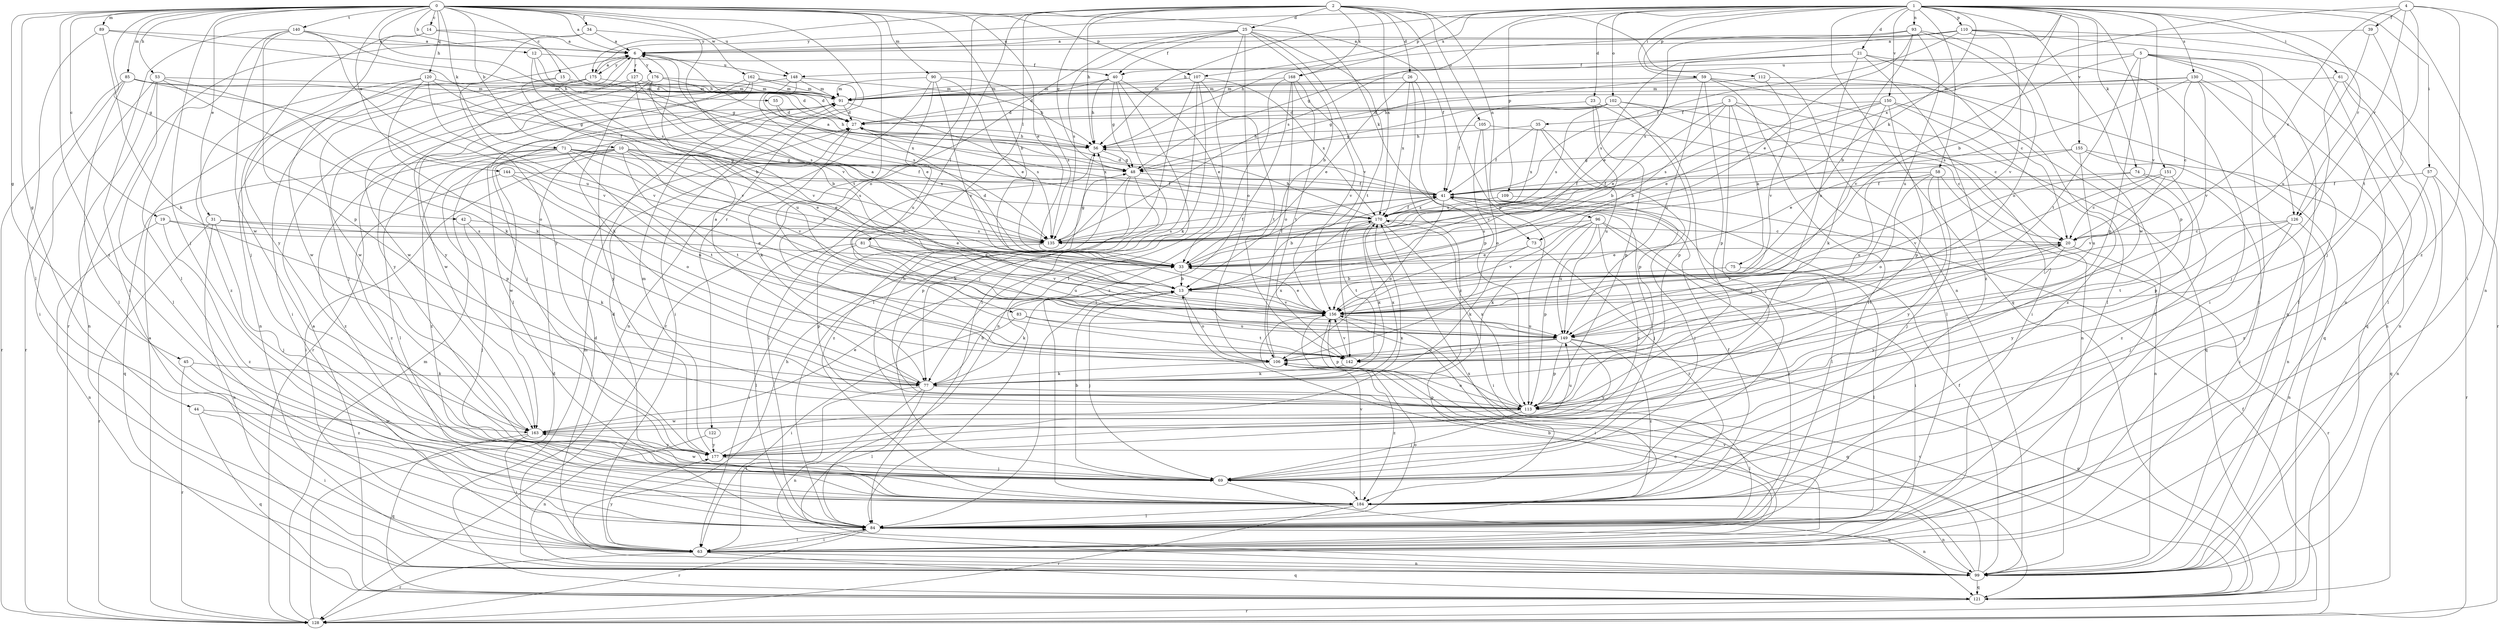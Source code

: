strict digraph  {
0;
1;
2;
3;
4;
5;
6;
10;
12;
13;
14;
15;
19;
20;
21;
23;
25;
26;
27;
31;
33;
34;
35;
39;
40;
41;
42;
44;
45;
48;
53;
55;
56;
57;
58;
59;
61;
63;
69;
71;
73;
74;
75;
77;
81;
83;
84;
85;
89;
90;
91;
93;
96;
99;
102;
105;
106;
107;
109;
110;
112;
113;
120;
121;
122;
126;
127;
128;
130;
135;
140;
142;
144;
148;
149;
150;
151;
155;
156;
162;
163;
168;
170;
175;
176;
177;
184;
0 -> 6  [label=a];
0 -> 10  [label=b];
0 -> 12  [label=b];
0 -> 13  [label=b];
0 -> 14  [label=c];
0 -> 15  [label=c];
0 -> 19  [label=c];
0 -> 31  [label=e];
0 -> 33  [label=e];
0 -> 34  [label=f];
0 -> 42  [label=g];
0 -> 44  [label=g];
0 -> 45  [label=g];
0 -> 53  [label=h];
0 -> 55  [label=h];
0 -> 69  [label=j];
0 -> 71  [label=k];
0 -> 73  [label=k];
0 -> 85  [label=m];
0 -> 89  [label=m];
0 -> 90  [label=m];
0 -> 107  [label=p];
0 -> 120  [label=q];
0 -> 122  [label=r];
0 -> 140  [label=t];
0 -> 142  [label=t];
0 -> 144  [label=u];
0 -> 148  [label=u];
0 -> 162  [label=w];
0 -> 184  [label=z];
1 -> 13  [label=b];
1 -> 21  [label=d];
1 -> 23  [label=d];
1 -> 56  [label=h];
1 -> 57  [label=i];
1 -> 58  [label=i];
1 -> 59  [label=i];
1 -> 61  [label=i];
1 -> 63  [label=i];
1 -> 73  [label=k];
1 -> 74  [label=k];
1 -> 93  [label=n];
1 -> 102  [label=o];
1 -> 107  [label=p];
1 -> 109  [label=p];
1 -> 110  [label=p];
1 -> 112  [label=p];
1 -> 121  [label=q];
1 -> 126  [label=r];
1 -> 130  [label=s];
1 -> 135  [label=s];
1 -> 150  [label=v];
1 -> 151  [label=v];
1 -> 155  [label=v];
1 -> 156  [label=v];
1 -> 168  [label=x];
1 -> 175  [label=y];
2 -> 25  [label=d];
2 -> 26  [label=d];
2 -> 48  [label=g];
2 -> 56  [label=h];
2 -> 81  [label=l];
2 -> 83  [label=l];
2 -> 96  [label=n];
2 -> 99  [label=n];
2 -> 105  [label=o];
2 -> 106  [label=o];
2 -> 113  [label=p];
2 -> 168  [label=x];
2 -> 170  [label=x];
2 -> 175  [label=y];
3 -> 13  [label=b];
3 -> 33  [label=e];
3 -> 35  [label=f];
3 -> 69  [label=j];
3 -> 75  [label=k];
3 -> 84  [label=l];
3 -> 121  [label=q];
4 -> 20  [label=c];
4 -> 39  [label=f];
4 -> 99  [label=n];
4 -> 126  [label=r];
4 -> 142  [label=t];
4 -> 170  [label=x];
4 -> 184  [label=z];
5 -> 63  [label=i];
5 -> 99  [label=n];
5 -> 113  [label=p];
5 -> 121  [label=q];
5 -> 126  [label=r];
5 -> 142  [label=t];
5 -> 148  [label=u];
5 -> 156  [label=v];
6 -> 127  [label=r];
6 -> 148  [label=u];
6 -> 175  [label=y];
6 -> 176  [label=y];
6 -> 177  [label=y];
10 -> 13  [label=b];
10 -> 33  [label=e];
10 -> 48  [label=g];
10 -> 63  [label=i];
10 -> 84  [label=l];
10 -> 135  [label=s];
10 -> 142  [label=t];
10 -> 163  [label=w];
10 -> 170  [label=x];
10 -> 184  [label=z];
12 -> 13  [label=b];
12 -> 27  [label=d];
12 -> 40  [label=f];
12 -> 48  [label=g];
13 -> 6  [label=a];
13 -> 69  [label=j];
13 -> 77  [label=k];
13 -> 106  [label=o];
13 -> 156  [label=v];
14 -> 6  [label=a];
14 -> 56  [label=h];
14 -> 69  [label=j];
14 -> 177  [label=y];
15 -> 27  [label=d];
15 -> 91  [label=m];
15 -> 99  [label=n];
15 -> 156  [label=v];
19 -> 33  [label=e];
19 -> 99  [label=n];
19 -> 135  [label=s];
19 -> 184  [label=z];
20 -> 33  [label=e];
20 -> 128  [label=r];
20 -> 142  [label=t];
20 -> 156  [label=v];
20 -> 177  [label=y];
21 -> 20  [label=c];
21 -> 33  [label=e];
21 -> 40  [label=f];
21 -> 63  [label=i];
21 -> 135  [label=s];
21 -> 149  [label=u];
21 -> 184  [label=z];
23 -> 13  [label=b];
23 -> 27  [label=d];
23 -> 69  [label=j];
23 -> 113  [label=p];
25 -> 6  [label=a];
25 -> 13  [label=b];
25 -> 40  [label=f];
25 -> 41  [label=f];
25 -> 84  [label=l];
25 -> 106  [label=o];
25 -> 128  [label=r];
25 -> 135  [label=s];
25 -> 142  [label=t];
25 -> 156  [label=v];
26 -> 33  [label=e];
26 -> 91  [label=m];
26 -> 113  [label=p];
26 -> 170  [label=x];
26 -> 184  [label=z];
27 -> 56  [label=h];
27 -> 77  [label=k];
27 -> 170  [label=x];
31 -> 33  [label=e];
31 -> 69  [label=j];
31 -> 99  [label=n];
31 -> 128  [label=r];
31 -> 135  [label=s];
33 -> 13  [label=b];
33 -> 27  [label=d];
33 -> 41  [label=f];
34 -> 6  [label=a];
34 -> 128  [label=r];
34 -> 156  [label=v];
34 -> 177  [label=y];
35 -> 41  [label=f];
35 -> 56  [label=h];
35 -> 113  [label=p];
35 -> 149  [label=u];
35 -> 170  [label=x];
39 -> 6  [label=a];
39 -> 69  [label=j];
39 -> 149  [label=u];
40 -> 27  [label=d];
40 -> 33  [label=e];
40 -> 48  [label=g];
40 -> 56  [label=h];
40 -> 84  [label=l];
40 -> 91  [label=m];
40 -> 99  [label=n];
41 -> 6  [label=a];
41 -> 13  [label=b];
41 -> 27  [label=d];
41 -> 69  [label=j];
41 -> 84  [label=l];
41 -> 106  [label=o];
41 -> 170  [label=x];
42 -> 69  [label=j];
42 -> 77  [label=k];
42 -> 135  [label=s];
44 -> 63  [label=i];
44 -> 121  [label=q];
44 -> 163  [label=w];
45 -> 77  [label=k];
45 -> 128  [label=r];
45 -> 184  [label=z];
48 -> 41  [label=f];
48 -> 77  [label=k];
48 -> 113  [label=p];
48 -> 184  [label=z];
53 -> 77  [label=k];
53 -> 84  [label=l];
53 -> 91  [label=m];
53 -> 99  [label=n];
53 -> 106  [label=o];
53 -> 128  [label=r];
55 -> 27  [label=d];
55 -> 56  [label=h];
56 -> 48  [label=g];
56 -> 84  [label=l];
57 -> 41  [label=f];
57 -> 99  [label=n];
57 -> 128  [label=r];
57 -> 184  [label=z];
58 -> 41  [label=f];
58 -> 69  [label=j];
58 -> 99  [label=n];
58 -> 106  [label=o];
58 -> 149  [label=u];
58 -> 177  [label=y];
59 -> 48  [label=g];
59 -> 63  [label=i];
59 -> 84  [label=l];
59 -> 91  [label=m];
59 -> 113  [label=p];
59 -> 121  [label=q];
59 -> 149  [label=u];
61 -> 69  [label=j];
61 -> 84  [label=l];
61 -> 91  [label=m];
61 -> 99  [label=n];
63 -> 27  [label=d];
63 -> 84  [label=l];
63 -> 99  [label=n];
63 -> 106  [label=o];
63 -> 121  [label=q];
63 -> 128  [label=r];
63 -> 177  [label=y];
69 -> 13  [label=b];
69 -> 121  [label=q];
69 -> 163  [label=w];
69 -> 184  [label=z];
71 -> 33  [label=e];
71 -> 41  [label=f];
71 -> 48  [label=g];
71 -> 113  [label=p];
71 -> 121  [label=q];
71 -> 142  [label=t];
71 -> 156  [label=v];
71 -> 184  [label=z];
73 -> 33  [label=e];
73 -> 77  [label=k];
73 -> 184  [label=z];
74 -> 41  [label=f];
74 -> 63  [label=i];
74 -> 113  [label=p];
74 -> 156  [label=v];
75 -> 13  [label=b];
75 -> 84  [label=l];
77 -> 6  [label=a];
77 -> 13  [label=b];
77 -> 63  [label=i];
77 -> 84  [label=l];
77 -> 99  [label=n];
77 -> 113  [label=p];
77 -> 170  [label=x];
81 -> 33  [label=e];
81 -> 84  [label=l];
81 -> 113  [label=p];
81 -> 149  [label=u];
81 -> 156  [label=v];
83 -> 63  [label=i];
83 -> 142  [label=t];
83 -> 149  [label=u];
84 -> 63  [label=i];
84 -> 99  [label=n];
84 -> 106  [label=o];
84 -> 128  [label=r];
84 -> 170  [label=x];
85 -> 48  [label=g];
85 -> 63  [label=i];
85 -> 84  [label=l];
85 -> 91  [label=m];
85 -> 128  [label=r];
85 -> 156  [label=v];
89 -> 6  [label=a];
89 -> 77  [label=k];
89 -> 84  [label=l];
89 -> 135  [label=s];
90 -> 33  [label=e];
90 -> 91  [label=m];
90 -> 99  [label=n];
90 -> 135  [label=s];
90 -> 149  [label=u];
90 -> 156  [label=v];
91 -> 27  [label=d];
91 -> 135  [label=s];
91 -> 163  [label=w];
91 -> 177  [label=y];
93 -> 6  [label=a];
93 -> 13  [label=b];
93 -> 33  [label=e];
93 -> 106  [label=o];
93 -> 135  [label=s];
93 -> 149  [label=u];
93 -> 163  [label=w];
96 -> 63  [label=i];
96 -> 77  [label=k];
96 -> 84  [label=l];
96 -> 113  [label=p];
96 -> 135  [label=s];
96 -> 149  [label=u];
96 -> 156  [label=v];
96 -> 177  [label=y];
99 -> 13  [label=b];
99 -> 41  [label=f];
99 -> 56  [label=h];
99 -> 121  [label=q];
99 -> 156  [label=v];
102 -> 20  [label=c];
102 -> 27  [label=d];
102 -> 41  [label=f];
102 -> 48  [label=g];
102 -> 99  [label=n];
102 -> 113  [label=p];
102 -> 135  [label=s];
105 -> 20  [label=c];
105 -> 56  [label=h];
105 -> 106  [label=o];
105 -> 156  [label=v];
106 -> 77  [label=k];
106 -> 170  [label=x];
106 -> 184  [label=z];
107 -> 69  [label=j];
107 -> 77  [label=k];
107 -> 84  [label=l];
107 -> 91  [label=m];
107 -> 142  [label=t];
107 -> 170  [label=x];
109 -> 69  [label=j];
109 -> 170  [label=x];
110 -> 6  [label=a];
110 -> 41  [label=f];
110 -> 48  [label=g];
110 -> 56  [label=h];
110 -> 99  [label=n];
110 -> 113  [label=p];
110 -> 128  [label=r];
110 -> 156  [label=v];
112 -> 84  [label=l];
112 -> 91  [label=m];
112 -> 156  [label=v];
113 -> 56  [label=h];
113 -> 69  [label=j];
113 -> 84  [label=l];
113 -> 106  [label=o];
113 -> 163  [label=w];
113 -> 170  [label=x];
120 -> 41  [label=f];
120 -> 77  [label=k];
120 -> 91  [label=m];
120 -> 156  [label=v];
120 -> 163  [label=w];
120 -> 184  [label=z];
121 -> 6  [label=a];
121 -> 91  [label=m];
121 -> 128  [label=r];
121 -> 156  [label=v];
122 -> 99  [label=n];
122 -> 177  [label=y];
126 -> 20  [label=c];
126 -> 69  [label=j];
126 -> 99  [label=n];
126 -> 142  [label=t];
126 -> 177  [label=y];
127 -> 91  [label=m];
127 -> 135  [label=s];
127 -> 149  [label=u];
127 -> 163  [label=w];
128 -> 6  [label=a];
128 -> 27  [label=d];
128 -> 41  [label=f];
128 -> 91  [label=m];
130 -> 20  [label=c];
130 -> 56  [label=h];
130 -> 84  [label=l];
130 -> 91  [label=m];
130 -> 99  [label=n];
130 -> 135  [label=s];
130 -> 156  [label=v];
135 -> 41  [label=f];
135 -> 48  [label=g];
135 -> 63  [label=i];
140 -> 6  [label=a];
140 -> 56  [label=h];
140 -> 63  [label=i];
140 -> 84  [label=l];
140 -> 113  [label=p];
140 -> 149  [label=u];
140 -> 163  [label=w];
142 -> 77  [label=k];
142 -> 156  [label=v];
144 -> 41  [label=f];
144 -> 106  [label=o];
144 -> 149  [label=u];
144 -> 184  [label=z];
148 -> 56  [label=h];
148 -> 91  [label=m];
148 -> 135  [label=s];
148 -> 170  [label=x];
148 -> 177  [label=y];
149 -> 106  [label=o];
149 -> 113  [label=p];
149 -> 121  [label=q];
149 -> 142  [label=t];
149 -> 177  [label=y];
149 -> 184  [label=z];
150 -> 27  [label=d];
150 -> 33  [label=e];
150 -> 77  [label=k];
150 -> 84  [label=l];
150 -> 113  [label=p];
150 -> 135  [label=s];
150 -> 184  [label=z];
151 -> 20  [label=c];
151 -> 41  [label=f];
151 -> 156  [label=v];
151 -> 184  [label=z];
155 -> 33  [label=e];
155 -> 48  [label=g];
155 -> 99  [label=n];
155 -> 121  [label=q];
155 -> 149  [label=u];
156 -> 20  [label=c];
156 -> 33  [label=e];
156 -> 63  [label=i];
156 -> 113  [label=p];
156 -> 121  [label=q];
156 -> 149  [label=u];
162 -> 63  [label=i];
162 -> 69  [label=j];
162 -> 84  [label=l];
162 -> 91  [label=m];
162 -> 128  [label=r];
163 -> 33  [label=e];
163 -> 63  [label=i];
163 -> 121  [label=q];
163 -> 149  [label=u];
163 -> 177  [label=y];
168 -> 84  [label=l];
168 -> 91  [label=m];
168 -> 106  [label=o];
168 -> 142  [label=t];
168 -> 156  [label=v];
168 -> 184  [label=z];
170 -> 20  [label=c];
170 -> 41  [label=f];
170 -> 56  [label=h];
170 -> 63  [label=i];
170 -> 77  [label=k];
170 -> 135  [label=s];
170 -> 142  [label=t];
175 -> 6  [label=a];
175 -> 63  [label=i];
175 -> 69  [label=j];
175 -> 91  [label=m];
175 -> 156  [label=v];
176 -> 13  [label=b];
176 -> 27  [label=d];
176 -> 33  [label=e];
176 -> 77  [label=k];
176 -> 91  [label=m];
176 -> 163  [label=w];
177 -> 69  [label=j];
177 -> 91  [label=m];
177 -> 170  [label=x];
184 -> 27  [label=d];
184 -> 41  [label=f];
184 -> 84  [label=l];
184 -> 99  [label=n];
184 -> 128  [label=r];
184 -> 156  [label=v];
}
